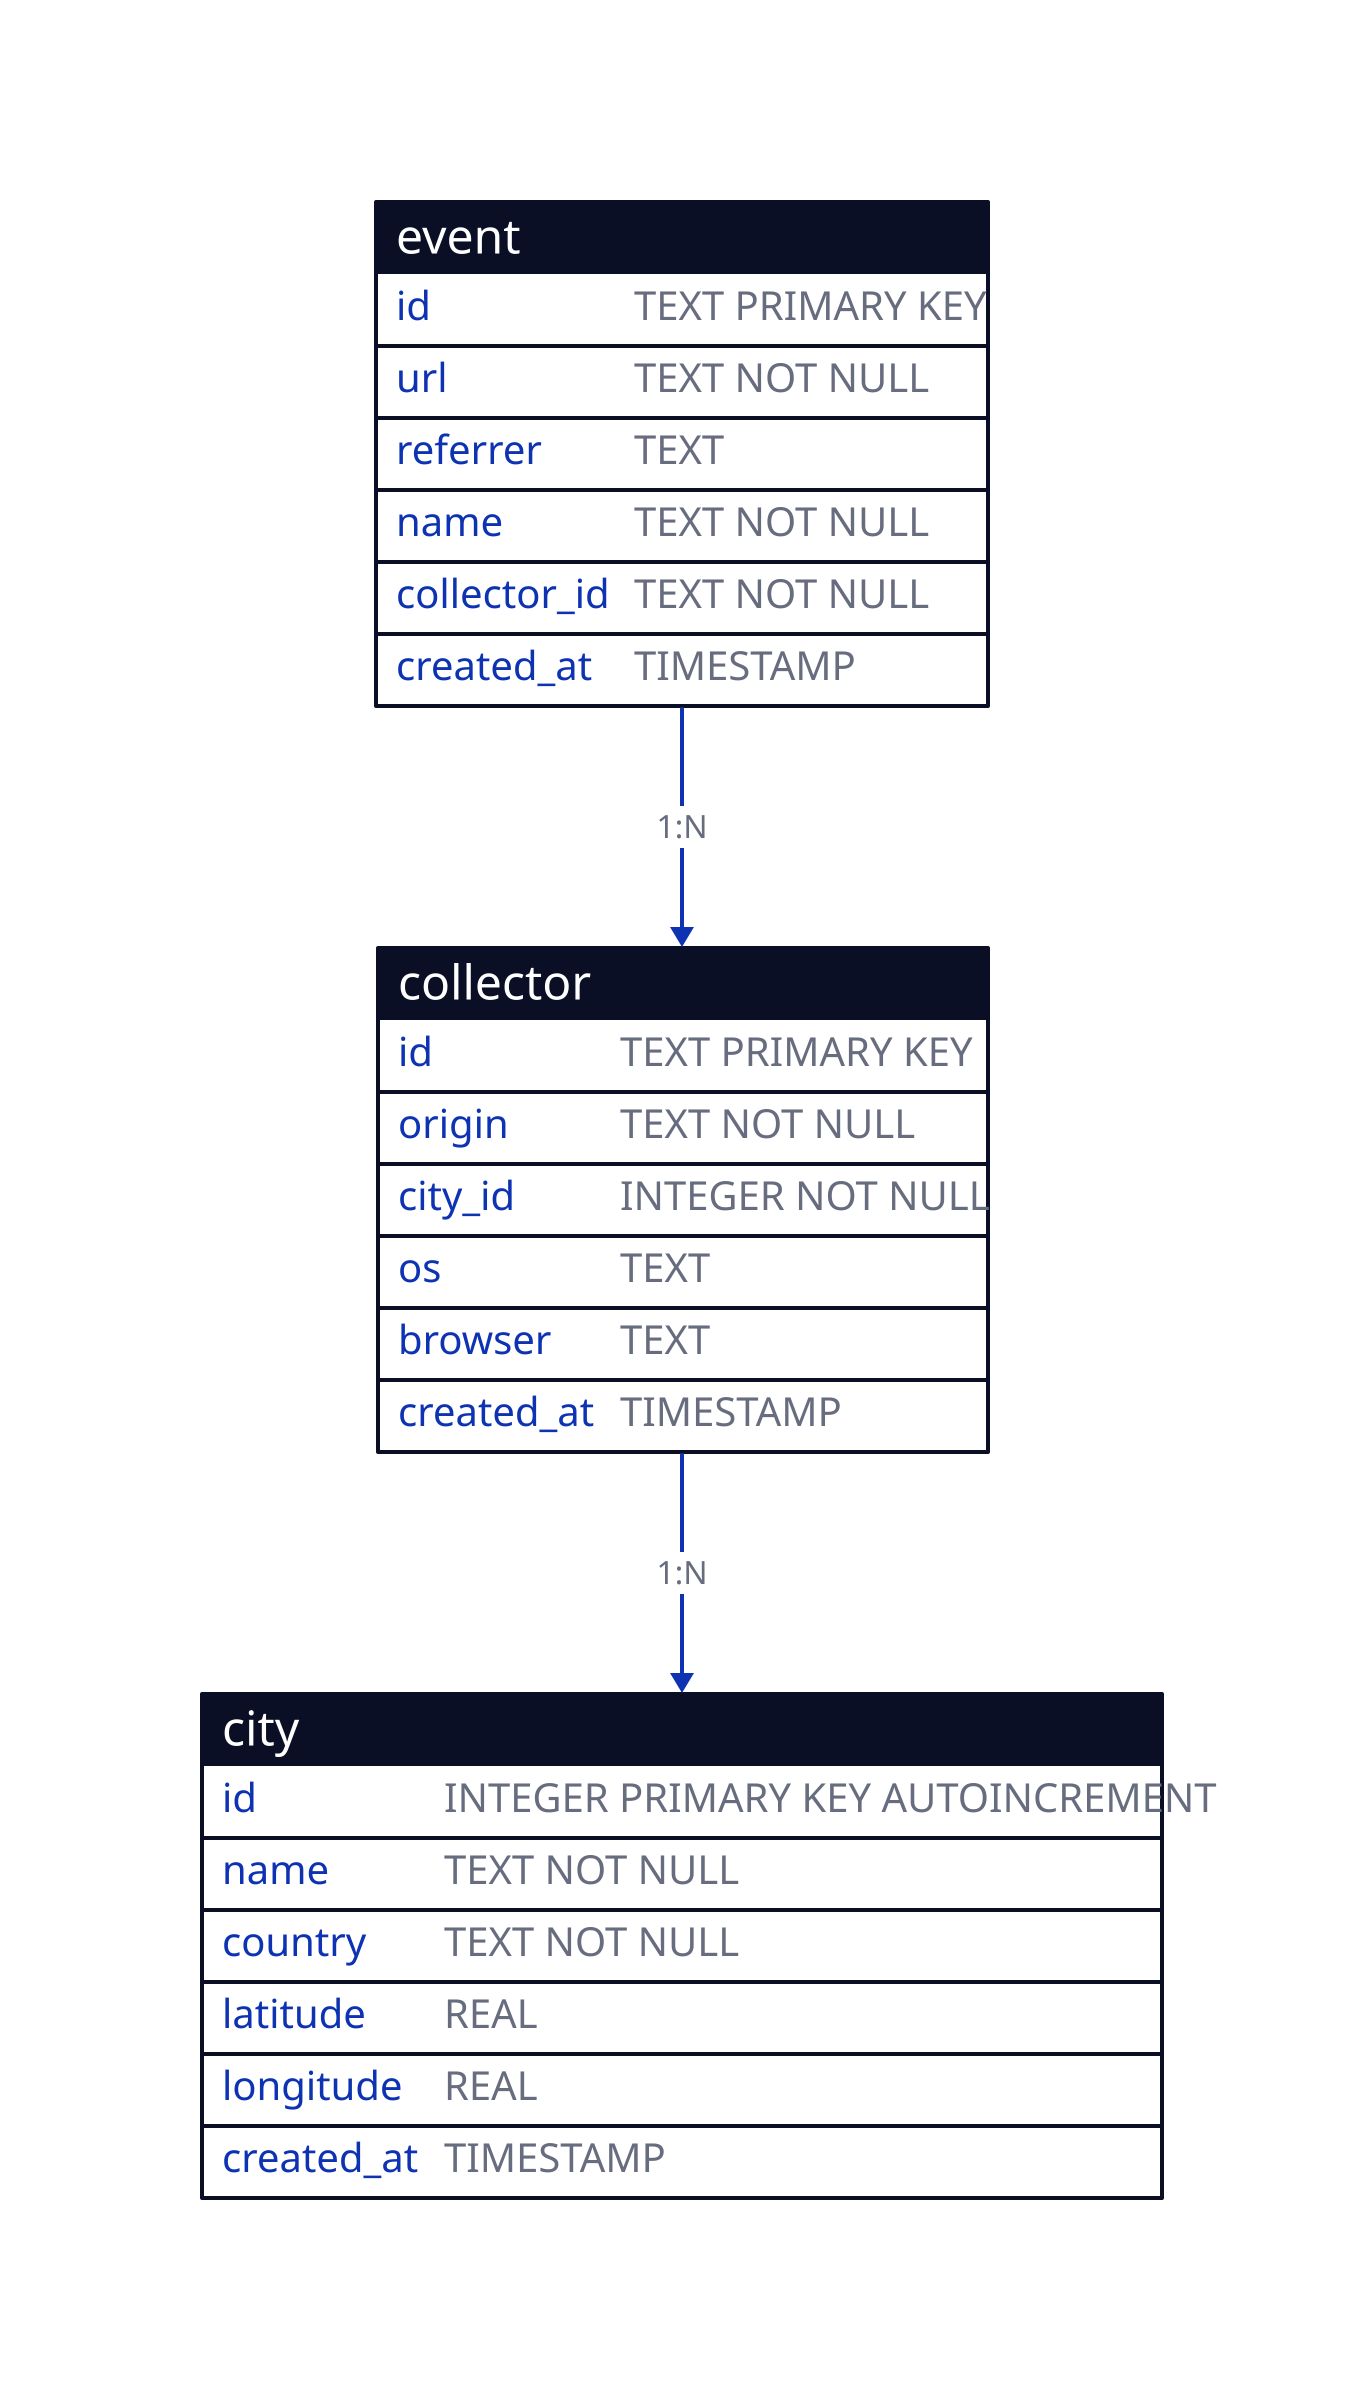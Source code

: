 # Database Schema for Website Stats

city: {
  shape: sql_table
  id: INTEGER PRIMARY KEY AUTOINCREMENT
  name: TEXT NOT NULL
  country: TEXT NOT NULL
  latitude: REAL
  longitude: REAL
  created_at: TIMESTAMP
}

collector: {
  shape: sql_table
  id: TEXT PRIMARY KEY
  origin: TEXT NOT NULL
  city_id: INTEGER NOT NULL
  os: TEXT
  browser: TEXT
  created_at: TIMESTAMP
}

event: {
  shape: sql_table
  id: TEXT PRIMARY KEY
  url: TEXT NOT NULL
  referrer: TEXT
  name: TEXT NOT NULL
  collector_id: TEXT NOT NULL
  created_at: TIMESTAMP
}

# Relationships
city.id <- collector.city_id: "1:N"
collector.id <- event.collector_id: "1:N"
